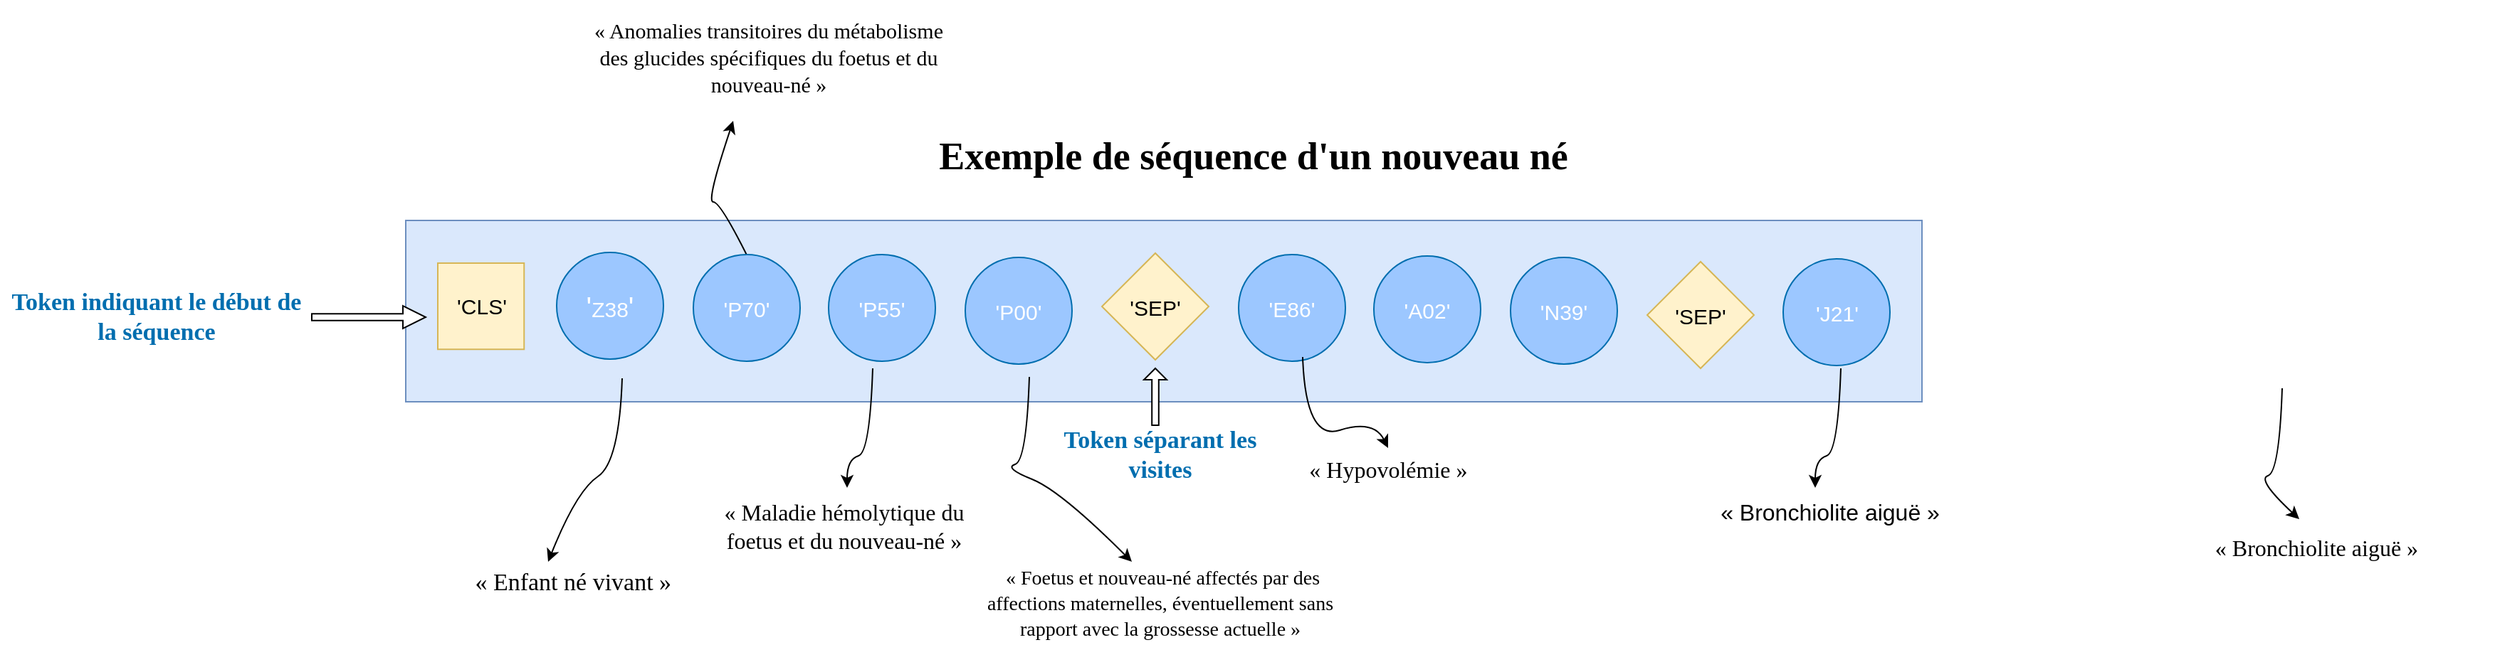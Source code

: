 <mxfile version="21.6.9" type="github">
  <diagram name="Page-1" id="4F-CxtZxwAVtAaBu6MW3">
    <mxGraphModel dx="113" dy="558" grid="1" gridSize="10" guides="1" tooltips="1" connect="1" arrows="1" fold="1" page="1" pageScale="1" pageWidth="827" pageHeight="1169" math="0" shadow="0">
      <root>
        <mxCell id="0" />
        <mxCell id="1" parent="0" />
        <mxCell id="r7YeVfHPNkTqQem7HZXz-14" value="" style="rounded=0;whiteSpace=wrap;html=1;fillColor=#dae8fc;flipH=1;strokeColor=#6c8ebf;flipV=0;movable=1;resizable=1;rotatable=1;deletable=1;editable=1;locked=0;connectable=1;" vertex="1" parent="1">
          <mxGeometry x="1640" y="820" width="1065" height="127.5" as="geometry" />
        </mxCell>
        <mxCell id="r7YeVfHPNkTqQem7HZXz-27" value="&lt;div style=&quot;font-size: 27px;&quot;&gt;&lt;font style=&quot;font-size: 27px;&quot; face=&quot;Times New Roman&quot;&gt;&lt;b&gt;Exemple de séquence d&#39;un nouveau né&lt;/b&gt;&lt;/font&gt;&lt;/div&gt;" style="text;html=1;align=center;verticalAlign=middle;resizable=0;points=[];autosize=1;strokeColor=none;fillColor=none;fontSize=26;fontFamily=Garamond;" vertex="1" parent="1">
          <mxGeometry x="2000" y="750" width="470" height="50" as="geometry" />
        </mxCell>
        <mxCell id="r7YeVfHPNkTqQem7HZXz-29" value="" style="curved=1;endArrow=classic;html=1;rounded=0;" edge="1" parent="1">
          <mxGeometry width="50" height="50" relative="1" as="geometry">
            <mxPoint x="1792" y="931" as="sourcePoint" />
            <mxPoint x="1740" y="1060" as="targetPoint" />
            <Array as="points">
              <mxPoint x="1790" y="990" />
              <mxPoint x="1760" y="1010" />
            </Array>
          </mxGeometry>
        </mxCell>
        <mxCell id="r7YeVfHPNkTqQem7HZXz-30" value="&lt;font face=&quot;Georgia&quot; style=&quot;font-size: 17px;&quot;&gt;&amp;nbsp;« Enfant né vivant »&lt;br&gt;&lt;/font&gt;" style="text;html=1;align=center;verticalAlign=middle;resizable=0;points=[];autosize=1;strokeColor=none;fillColor=none;" vertex="1" parent="1">
          <mxGeometry x="1665" y="1060" width="180" height="30" as="geometry" />
        </mxCell>
        <mxCell id="r7YeVfHPNkTqQem7HZXz-33" value="&lt;h1 style=&quot;font-size: 16px;&quot;&gt;&lt;font face=&quot;Georgia&quot; style=&quot;font-size: 15px;&quot;&gt;&lt;span style=&quot;font-weight: normal;&quot;&gt;« Anomalies transitoires du métabolisme des glucides spécifiques du foetus et du nouveau-né »&lt;br&gt;&lt;/span&gt;&lt;/font&gt;&lt;/h1&gt;" style="text;html=1;strokeColor=none;fillColor=none;align=center;verticalAlign=middle;whiteSpace=wrap;rounded=0;fontSize=15;" vertex="1" parent="1">
          <mxGeometry x="1760" y="690" width="270" height="30" as="geometry" />
        </mxCell>
        <mxCell id="r7YeVfHPNkTqQem7HZXz-35" value="&lt;h1 style=&quot;font-size: 16px;&quot;&gt;&lt;font face=&quot;Georgia&quot; style=&quot;font-size: 16px;&quot;&gt;&lt;span style=&quot;&quot;&gt;&lt;span style=&quot;font-weight: normal;&quot;&gt;« Maladie hémolytique du foetus et du nouveau-né »&lt;/span&gt;&lt;/span&gt;&lt;font style=&quot;font-size: 15px;&quot;&gt;&lt;br&gt;&lt;/font&gt;&lt;/font&gt;&lt;/h1&gt;" style="text;html=1;strokeColor=none;fillColor=none;align=center;verticalAlign=middle;whiteSpace=wrap;rounded=0;fontSize=15;" vertex="1" parent="1">
          <mxGeometry x="1845" y="1020" width="206" height="30" as="geometry" />
        </mxCell>
        <mxCell id="r7YeVfHPNkTqQem7HZXz-36" value="" style="curved=1;endArrow=classic;html=1;rounded=0;" edge="1" parent="1">
          <mxGeometry width="50" height="50" relative="1" as="geometry">
            <mxPoint x="1880.87" y="847" as="sourcePoint" />
            <mxPoint x="1870" y="750" as="targetPoint" />
            <Array as="points">
              <mxPoint x="1861" y="807" />
              <mxPoint x="1851" y="807" />
            </Array>
          </mxGeometry>
        </mxCell>
        <mxCell id="r7YeVfHPNkTqQem7HZXz-37" value="" style="curved=1;endArrow=classic;html=1;rounded=0;" edge="1" parent="1">
          <mxGeometry width="50" height="50" relative="1" as="geometry">
            <mxPoint x="1968" y="924" as="sourcePoint" />
            <mxPoint x="1950" y="1008" as="targetPoint" />
            <Array as="points">
              <mxPoint x="1966" y="983" />
              <mxPoint x="1950" y="988" />
            </Array>
          </mxGeometry>
        </mxCell>
        <mxCell id="r7YeVfHPNkTqQem7HZXz-42" value="" style="curved=1;endArrow=classic;html=1;rounded=0;" edge="1" parent="1">
          <mxGeometry width="50" height="50" relative="1" as="geometry">
            <mxPoint x="2078" y="930" as="sourcePoint" />
            <mxPoint x="2150" y="1060" as="targetPoint" />
            <Array as="points">
              <mxPoint x="2076" y="989" />
              <mxPoint x="2060" y="994" />
              <mxPoint x="2100" y="1010" />
            </Array>
          </mxGeometry>
        </mxCell>
        <mxCell id="r7YeVfHPNkTqQem7HZXz-44" value="&lt;h1 style=&quot;font-size: 14px;&quot;&gt;&lt;font style=&quot;font-size: 14px;&quot; face=&quot;Georgia&quot;&gt;&amp;nbsp;&lt;font style=&quot;font-size: 14px;&quot;&gt;&lt;span style=&quot;font-weight: normal;&quot;&gt;« Foetus et nouveau-né affectés par des affections maternelles, éventuellement sans rapport avec la grossesse actuelle »&lt;br&gt;&lt;/span&gt;&lt;/font&gt;&lt;/font&gt;&lt;/h1&gt;&lt;h1 style=&quot;&quot;&gt;&lt;font face=&quot;Georgia&quot; style=&quot;font-size: 15px;&quot;&gt;&lt;font style=&quot;font-size: 15px;&quot;&gt;&lt;/font&gt;&lt;/font&gt;&lt;/h1&gt;" style="text;html=1;strokeColor=none;fillColor=none;align=center;verticalAlign=middle;whiteSpace=wrap;rounded=0;fontSize=15;" vertex="1" parent="1">
          <mxGeometry x="2040" y="1080" width="260" height="30" as="geometry" />
        </mxCell>
        <mxCell id="r7YeVfHPNkTqQem7HZXz-45" value="&lt;h1 style=&quot;font-size: 16px;&quot;&gt;&amp;nbsp;&lt;font style=&quot;font-weight: normal;&quot; face=&quot;Georgia&quot;&gt;« Bronchiolite aiguë »&lt;br&gt;&lt;/font&gt;&lt;/h1&gt;&lt;h1 style=&quot;&quot;&gt;&lt;font face=&quot;Georgia&quot; style=&quot;font-size: 15px;&quot;&gt;&lt;font style=&quot;font-size: 15px;&quot;&gt;&lt;/font&gt;&lt;/font&gt;&lt;/h1&gt;" style="text;html=1;strokeColor=none;fillColor=none;align=center;verticalAlign=middle;whiteSpace=wrap;rounded=0;fontSize=15;" vertex="1" parent="1">
          <mxGeometry x="2850" y="1040" width="260" height="30" as="geometry" />
        </mxCell>
        <mxCell id="r7YeVfHPNkTqQem7HZXz-47" value="" style="curved=1;endArrow=classic;html=1;rounded=0;" edge="1" parent="1">
          <mxGeometry width="50" height="50" relative="1" as="geometry">
            <mxPoint x="2958" y="938" as="sourcePoint" />
            <mxPoint x="2970" y="1030" as="targetPoint" />
            <Array as="points">
              <mxPoint x="2956" y="997" />
              <mxPoint x="2940" y="1002" />
            </Array>
          </mxGeometry>
        </mxCell>
        <mxCell id="r7YeVfHPNkTqQem7HZXz-48" value="&lt;font size=&quot;1&quot; color=&quot;#006eaf&quot; face=&quot;Georgia&quot;&gt;&lt;b&gt;&lt;font style=&quot;font-size: 17px;&quot;&gt;Token indiquant le début de la séquence&lt;/font&gt;&lt;/b&gt;&lt;/font&gt;" style="text;html=1;strokeColor=none;fillColor=none;align=center;verticalAlign=middle;whiteSpace=wrap;rounded=0;" vertex="1" parent="1">
          <mxGeometry x="1355" y="873" width="220" height="30" as="geometry" />
        </mxCell>
        <mxCell id="r7YeVfHPNkTqQem7HZXz-54" value="" style="shape=singleArrow;whiteSpace=wrap;html=1;" vertex="1" parent="1">
          <mxGeometry x="1574" y="880" width="80" height="16" as="geometry" />
        </mxCell>
        <mxCell id="r7YeVfHPNkTqQem7HZXz-15" value="&lt;font style=&quot;font-size: 15px;&quot; color=&quot;#ffffff&quot;&gt;&#39;P55&#39;&lt;/font&gt;" style="ellipse;whiteSpace=wrap;html=1;fillColor=#9CC7FF;flipH=1;strokeColor=#006EAF;movable=1;resizable=1;rotatable=1;deletable=1;editable=1;locked=0;connectable=1;" vertex="1" parent="1">
          <mxGeometry x="1937" y="844" width="75" height="75" as="geometry" />
        </mxCell>
        <mxCell id="r7YeVfHPNkTqQem7HZXz-16" value="&lt;font style=&quot;font-size: 20px;&quot;&gt;&#39;&lt;/font&gt;&lt;font style=&quot;font-size: 15px;&quot;&gt;Z38&lt;/font&gt;&lt;font style=&quot;font-size: 20px;&quot;&gt;&#39;&lt;/font&gt;" style="ellipse;whiteSpace=wrap;html=1;fillColor=#9CC7FF;flipH=1;strokeColor=#006EAF;fontColor=#ffffff;movable=1;resizable=1;rotatable=1;deletable=1;editable=1;locked=0;connectable=1;" vertex="1" parent="1">
          <mxGeometry x="1746" y="842.5" width="75" height="75" as="geometry" />
        </mxCell>
        <mxCell id="r7YeVfHPNkTqQem7HZXz-17" value="&lt;font style=&quot;font-size: 15px;&quot; color=&quot;#ffffff&quot;&gt;&#39;P70&#39;&lt;/font&gt;" style="ellipse;whiteSpace=wrap;html=1;fillColor=#9CC7FF;flipH=1;strokeColor=#006EAF;movable=1;resizable=1;rotatable=1;deletable=1;editable=1;locked=0;connectable=1;" vertex="1" parent="1">
          <mxGeometry x="1842" y="844" width="75" height="75" as="geometry" />
        </mxCell>
        <mxCell id="r7YeVfHPNkTqQem7HZXz-18" value="&lt;font style=&quot;font-size: 15px;&quot; color=&quot;#ffffff&quot;&gt;&#39;P00&#39;&lt;/font&gt;" style="ellipse;whiteSpace=wrap;html=1;fillColor=#9CC7FF;flipH=1;strokeColor=#006EAF;movable=1;resizable=1;rotatable=1;deletable=1;editable=1;locked=0;connectable=1;" vertex="1" parent="1">
          <mxGeometry x="2033" y="846" width="75" height="75" as="geometry" />
        </mxCell>
        <mxCell id="r7YeVfHPNkTqQem7HZXz-19" value="&lt;font style=&quot;font-size: 15px;&quot;&gt;&#39;SEP&#39;&lt;/font&gt;" style="rhombus;whiteSpace=wrap;html=1;flipH=1;direction=north;fillColor=#fff2cc;strokeColor=#d6b656;movable=1;resizable=1;rotatable=1;deletable=1;editable=1;locked=0;connectable=1;" vertex="1" parent="1">
          <mxGeometry x="2129" y="843" width="75" height="75" as="geometry" />
        </mxCell>
        <mxCell id="r7YeVfHPNkTqQem7HZXz-20" value="&lt;font style=&quot;font-size: 15px;&quot; color=&quot;#ffffff&quot;&gt;&#39;E86&#39;&lt;/font&gt;" style="ellipse;whiteSpace=wrap;html=1;fillColor=#9CC7FF;flipH=1;strokeColor=#006EAF;movable=1;resizable=1;rotatable=1;deletable=1;editable=1;locked=0;connectable=1;" vertex="1" parent="1">
          <mxGeometry x="2225" y="844" width="75" height="75" as="geometry" />
        </mxCell>
        <mxCell id="r7YeVfHPNkTqQem7HZXz-21" value="&lt;font style=&quot;font-size: 15px;&quot; color=&quot;#ffffff&quot;&gt;&#39;A02&#39;&lt;/font&gt;" style="ellipse;whiteSpace=wrap;html=1;fillColor=#9CC7FF;flipH=1;strokeColor=#006EAF;movable=1;resizable=1;rotatable=1;deletable=1;editable=1;locked=0;connectable=1;" vertex="1" parent="1">
          <mxGeometry x="2320" y="845" width="75" height="75" as="geometry" />
        </mxCell>
        <mxCell id="r7YeVfHPNkTqQem7HZXz-22" value="&lt;font style=&quot;font-size: 15px;&quot; color=&quot;#ffffff&quot;&gt;&#39;N39&#39;&lt;/font&gt;" style="ellipse;whiteSpace=wrap;html=1;fillColor=#9CC7FF;flipH=1;strokeColor=#006EAF;movable=1;resizable=1;rotatable=1;deletable=1;editable=1;locked=0;connectable=1;" vertex="1" parent="1">
          <mxGeometry x="2416" y="846" width="75" height="75" as="geometry" />
        </mxCell>
        <mxCell id="r7YeVfHPNkTqQem7HZXz-23" value="&lt;font style=&quot;font-size: 15px;&quot;&gt;&#39;SEP&#39;&lt;/font&gt;" style="rhombus;whiteSpace=wrap;html=1;flipH=1;fillColor=#fff2cc;strokeColor=#d6b656;movable=1;resizable=1;rotatable=1;deletable=1;editable=1;locked=0;connectable=1;" vertex="1" parent="1">
          <mxGeometry x="2512" y="849" width="75" height="75" as="geometry" />
        </mxCell>
        <mxCell id="r7YeVfHPNkTqQem7HZXz-24" value="&lt;font style=&quot;font-size: 15px;&quot; color=&quot;#ffffff&quot;&gt;&#39;J21&#39;&lt;/font&gt;" style="ellipse;whiteSpace=wrap;html=1;fillColor=#9CC7FF;flipH=1;strokeColor=#006EAF;movable=1;resizable=1;rotatable=1;deletable=1;editable=1;locked=0;connectable=1;" vertex="1" parent="1">
          <mxGeometry x="2607.5" y="847" width="75" height="75" as="geometry" />
        </mxCell>
        <mxCell id="r7YeVfHPNkTqQem7HZXz-25" value="&lt;font style=&quot;font-size: 15px;&quot;&gt;&#39;CLS&#39;&lt;/font&gt;" style="whiteSpace=wrap;html=1;aspect=fixed;direction=east;flipH=1;flipV=1;strokeColor=#d6b656;fillColor=#fff2cc;movable=1;resizable=1;rotatable=1;deletable=1;editable=1;locked=0;connectable=1;" vertex="1" parent="1">
          <mxGeometry x="1662.5" y="850" width="60.63" height="60.63" as="geometry" />
        </mxCell>
        <mxCell id="r7YeVfHPNkTqQem7HZXz-57" value="&lt;font size=&quot;1&quot; color=&quot;#006eaf&quot; face=&quot;Georgia&quot;&gt;&lt;b&gt;&lt;font style=&quot;font-size: 17px;&quot;&gt;Token séparant les visites&lt;br&gt;&lt;/font&gt;&lt;/b&gt;&lt;/font&gt;" style="text;html=1;strokeColor=none;fillColor=none;align=center;verticalAlign=middle;whiteSpace=wrap;rounded=0;" vertex="1" parent="1">
          <mxGeometry x="2095" y="970" width="150" height="30" as="geometry" />
        </mxCell>
        <mxCell id="r7YeVfHPNkTqQem7HZXz-59" value="" style="shape=singleArrow;whiteSpace=wrap;html=1;direction=north;" vertex="1" parent="1">
          <mxGeometry x="2158.5" y="924" width="16" height="40" as="geometry" />
        </mxCell>
        <mxCell id="r7YeVfHPNkTqQem7HZXz-61" value="" style="curved=1;endArrow=classic;html=1;rounded=0;" edge="1" parent="1">
          <mxGeometry width="50" height="50" relative="1" as="geometry">
            <mxPoint x="2648" y="924" as="sourcePoint" />
            <mxPoint x="2630" y="1008" as="targetPoint" />
            <Array as="points">
              <mxPoint x="2646" y="983" />
              <mxPoint x="2630" y="988" />
            </Array>
          </mxGeometry>
        </mxCell>
        <mxCell id="r7YeVfHPNkTqQem7HZXz-63" value="&lt;font style=&quot;font-size: 16px;&quot;&gt;« Bronchiolite aiguë »&lt;br&gt;&lt;/font&gt;" style="text;html=1;align=center;verticalAlign=middle;resizable=0;points=[];autosize=1;strokeColor=none;fillColor=none;" vertex="1" parent="1">
          <mxGeometry x="2550" y="1010" width="180" height="30" as="geometry" />
        </mxCell>
        <mxCell id="r7YeVfHPNkTqQem7HZXz-64" value="&lt;h1 style=&quot;font-size: 16px;&quot;&gt;&lt;font style=&quot;font-size: 16px;&quot;&gt;&amp;nbsp;&lt;font style=&quot;font-size: 16px;&quot; face=&quot;Georgia&quot;&gt;&lt;font style=&quot;font-size: 16px;&quot;&gt;&lt;span style=&quot;font-weight: normal;&quot;&gt;« Hypovolémie »&lt;/span&gt;&lt;br&gt;&lt;/font&gt;&lt;/font&gt;&lt;/font&gt;&lt;/h1&gt;" style="text;html=1;strokeColor=none;fillColor=none;align=center;verticalAlign=middle;whiteSpace=wrap;rounded=0;fontSize=15;" vertex="1" parent="1">
          <mxGeometry x="2225" y="980" width="206" height="30" as="geometry" />
        </mxCell>
        <mxCell id="r7YeVfHPNkTqQem7HZXz-65" value="" style="curved=1;endArrow=classic;html=1;rounded=0;" edge="1" parent="1">
          <mxGeometry width="50" height="50" relative="1" as="geometry">
            <mxPoint x="2270" y="916" as="sourcePoint" />
            <mxPoint x="2330" y="980" as="targetPoint" />
            <Array as="points">
              <mxPoint x="2272" y="975" />
              <mxPoint x="2320" y="960" />
            </Array>
          </mxGeometry>
        </mxCell>
      </root>
    </mxGraphModel>
  </diagram>
</mxfile>
